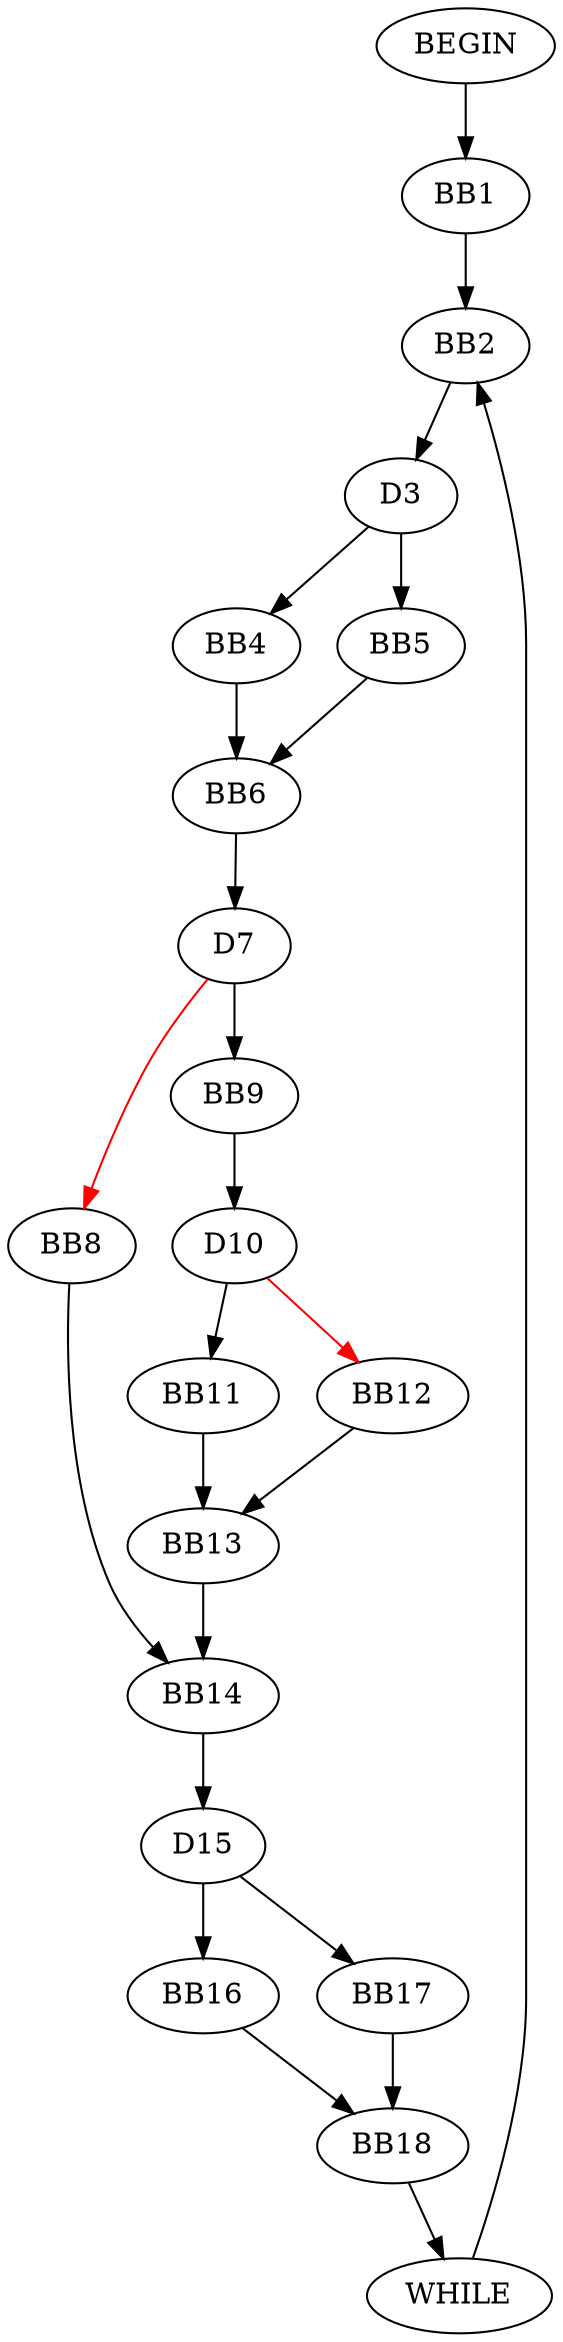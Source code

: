 digraph G {BEGIN->BB1;BB1->BB2;WHILE->BB2;BB2->D3;D3->BB4;D3->BB5;BB4->BB6;BB5->BB6;BB6->D7;D7->BB8[color=red, pendwidth=3.0];D7->BB9;BB9->D10;D10->BB11;D10->BB12[color=red, pendwidth=3.0];BB11->BB13;BB12->BB13;BB8->BB14;BB13->BB14;BB14->D15;D15->BB16;D15->BB17;BB16->BB18;BB17->BB18;BB18->WHILE;}